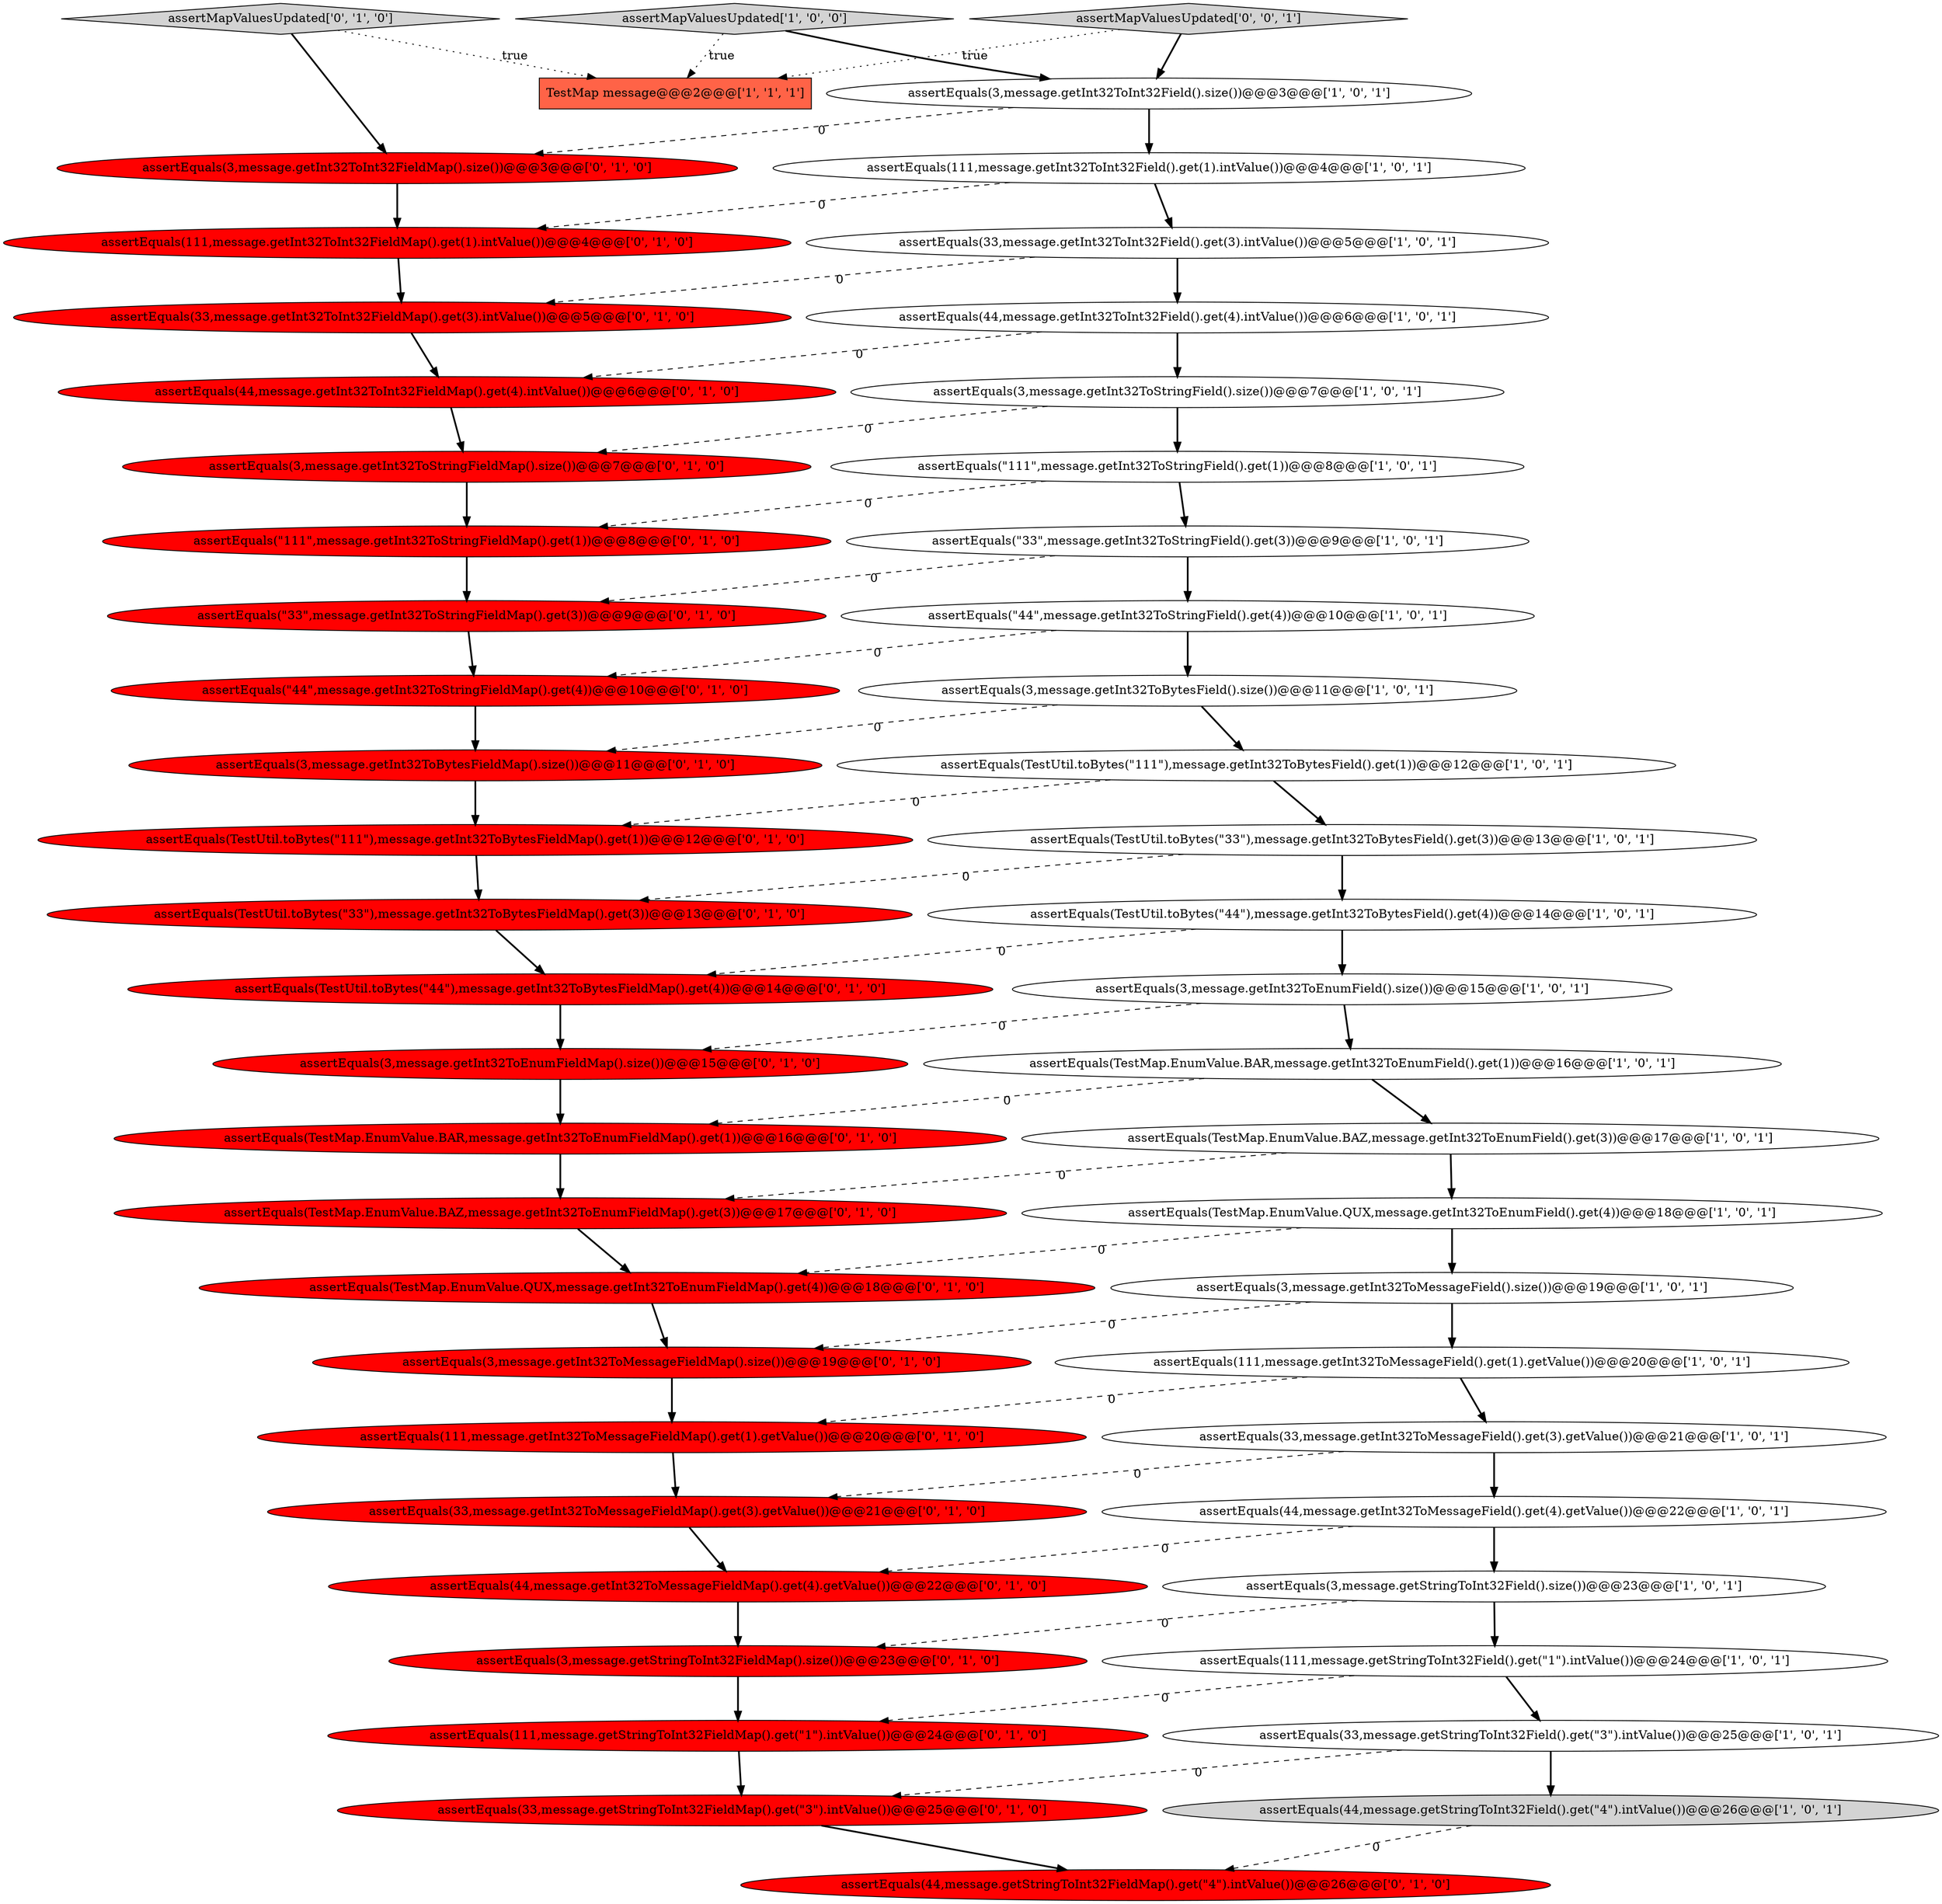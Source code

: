 digraph {
11 [style = filled, label = "assertEquals(3,message.getInt32ToStringField().size())@@@7@@@['1', '0', '1']", fillcolor = white, shape = ellipse image = "AAA0AAABBB1BBB"];
9 [style = filled, label = "assertEquals(TestMap.EnumValue.QUX,message.getInt32ToEnumField().get(4))@@@18@@@['1', '0', '1']", fillcolor = white, shape = ellipse image = "AAA0AAABBB1BBB"];
22 [style = filled, label = "assertEquals(33,message.getInt32ToInt32Field().get(3).intValue())@@@5@@@['1', '0', '1']", fillcolor = white, shape = ellipse image = "AAA0AAABBB1BBB"];
40 [style = filled, label = "assertEquals(3,message.getInt32ToEnumFieldMap().size())@@@15@@@['0', '1', '0']", fillcolor = red, shape = ellipse image = "AAA1AAABBB2BBB"];
47 [style = filled, label = "assertMapValuesUpdated['0', '1', '0']", fillcolor = lightgray, shape = diamond image = "AAA0AAABBB2BBB"];
7 [style = filled, label = "assertEquals(3,message.getInt32ToMessageField().size())@@@19@@@['1', '0', '1']", fillcolor = white, shape = ellipse image = "AAA0AAABBB1BBB"];
0 [style = filled, label = "assertEquals(\"44\",message.getInt32ToStringField().get(4))@@@10@@@['1', '0', '1']", fillcolor = white, shape = ellipse image = "AAA0AAABBB1BBB"];
36 [style = filled, label = "assertEquals(3,message.getInt32ToBytesFieldMap().size())@@@11@@@['0', '1', '0']", fillcolor = red, shape = ellipse image = "AAA1AAABBB2BBB"];
1 [style = filled, label = "assertEquals(3,message.getInt32ToBytesField().size())@@@11@@@['1', '0', '1']", fillcolor = white, shape = ellipse image = "AAA0AAABBB1BBB"];
12 [style = filled, label = "TestMap message@@@2@@@['1', '1', '1']", fillcolor = tomato, shape = box image = "AAA0AAABBB1BBB"];
2 [style = filled, label = "assertEquals(111,message.getStringToInt32Field().get(\"1\").intValue())@@@24@@@['1', '0', '1']", fillcolor = white, shape = ellipse image = "AAA0AAABBB1BBB"];
37 [style = filled, label = "assertEquals(3,message.getStringToInt32FieldMap().size())@@@23@@@['0', '1', '0']", fillcolor = red, shape = ellipse image = "AAA1AAABBB2BBB"];
43 [style = filled, label = "assertEquals(TestUtil.toBytes(\"111\"),message.getInt32ToBytesFieldMap().get(1))@@@12@@@['0', '1', '0']", fillcolor = red, shape = ellipse image = "AAA1AAABBB2BBB"];
34 [style = filled, label = "assertEquals(\"111\",message.getInt32ToStringFieldMap().get(1))@@@8@@@['0', '1', '0']", fillcolor = red, shape = ellipse image = "AAA1AAABBB2BBB"];
6 [style = filled, label = "assertEquals(3,message.getInt32ToInt32Field().size())@@@3@@@['1', '0', '1']", fillcolor = white, shape = ellipse image = "AAA0AAABBB1BBB"];
29 [style = filled, label = "assertEquals(44,message.getInt32ToInt32FieldMap().get(4).intValue())@@@6@@@['0', '1', '0']", fillcolor = red, shape = ellipse image = "AAA1AAABBB2BBB"];
28 [style = filled, label = "assertEquals(33,message.getInt32ToInt32FieldMap().get(3).intValue())@@@5@@@['0', '1', '0']", fillcolor = red, shape = ellipse image = "AAA1AAABBB2BBB"];
31 [style = filled, label = "assertEquals(3,message.getInt32ToMessageFieldMap().size())@@@19@@@['0', '1', '0']", fillcolor = red, shape = ellipse image = "AAA1AAABBB2BBB"];
13 [style = filled, label = "assertEquals(111,message.getInt32ToInt32Field().get(1).intValue())@@@4@@@['1', '0', '1']", fillcolor = white, shape = ellipse image = "AAA0AAABBB1BBB"];
16 [style = filled, label = "assertEquals(3,message.getInt32ToEnumField().size())@@@15@@@['1', '0', '1']", fillcolor = white, shape = ellipse image = "AAA0AAABBB1BBB"];
26 [style = filled, label = "assertEquals(TestMap.EnumValue.QUX,message.getInt32ToEnumFieldMap().get(4))@@@18@@@['0', '1', '0']", fillcolor = red, shape = ellipse image = "AAA1AAABBB2BBB"];
38 [style = filled, label = "assertEquals(33,message.getInt32ToMessageFieldMap().get(3).getValue())@@@21@@@['0', '1', '0']", fillcolor = red, shape = ellipse image = "AAA1AAABBB2BBB"];
32 [style = filled, label = "assertEquals(TestMap.EnumValue.BAZ,message.getInt32ToEnumFieldMap().get(3))@@@17@@@['0', '1', '0']", fillcolor = red, shape = ellipse image = "AAA1AAABBB2BBB"];
30 [style = filled, label = "assertEquals(\"44\",message.getInt32ToStringFieldMap().get(4))@@@10@@@['0', '1', '0']", fillcolor = red, shape = ellipse image = "AAA1AAABBB2BBB"];
15 [style = filled, label = "assertEquals(\"33\",message.getInt32ToStringField().get(3))@@@9@@@['1', '0', '1']", fillcolor = white, shape = ellipse image = "AAA0AAABBB1BBB"];
3 [style = filled, label = "assertEquals(TestMap.EnumValue.BAZ,message.getInt32ToEnumField().get(3))@@@17@@@['1', '0', '1']", fillcolor = white, shape = ellipse image = "AAA0AAABBB1BBB"];
18 [style = filled, label = "assertEquals(\"111\",message.getInt32ToStringField().get(1))@@@8@@@['1', '0', '1']", fillcolor = white, shape = ellipse image = "AAA0AAABBB1BBB"];
5 [style = filled, label = "assertMapValuesUpdated['1', '0', '0']", fillcolor = lightgray, shape = diamond image = "AAA0AAABBB1BBB"];
8 [style = filled, label = "assertEquals(3,message.getStringToInt32Field().size())@@@23@@@['1', '0', '1']", fillcolor = white, shape = ellipse image = "AAA0AAABBB1BBB"];
24 [style = filled, label = "assertEquals(TestUtil.toBytes(\"33\"),message.getInt32ToBytesField().get(3))@@@13@@@['1', '0', '1']", fillcolor = white, shape = ellipse image = "AAA0AAABBB1BBB"];
33 [style = filled, label = "assertEquals(\"33\",message.getInt32ToStringFieldMap().get(3))@@@9@@@['0', '1', '0']", fillcolor = red, shape = ellipse image = "AAA1AAABBB2BBB"];
50 [style = filled, label = "assertEquals(3,message.getInt32ToInt32FieldMap().size())@@@3@@@['0', '1', '0']", fillcolor = red, shape = ellipse image = "AAA1AAABBB2BBB"];
45 [style = filled, label = "assertEquals(111,message.getInt32ToInt32FieldMap().get(1).intValue())@@@4@@@['0', '1', '0']", fillcolor = red, shape = ellipse image = "AAA1AAABBB2BBB"];
35 [style = filled, label = "assertEquals(TestMap.EnumValue.BAR,message.getInt32ToEnumFieldMap().get(1))@@@16@@@['0', '1', '0']", fillcolor = red, shape = ellipse image = "AAA1AAABBB2BBB"];
46 [style = filled, label = "assertEquals(33,message.getStringToInt32FieldMap().get(\"3\").intValue())@@@25@@@['0', '1', '0']", fillcolor = red, shape = ellipse image = "AAA1AAABBB2BBB"];
42 [style = filled, label = "assertEquals(111,message.getStringToInt32FieldMap().get(\"1\").intValue())@@@24@@@['0', '1', '0']", fillcolor = red, shape = ellipse image = "AAA1AAABBB2BBB"];
44 [style = filled, label = "assertEquals(44,message.getStringToInt32FieldMap().get(\"4\").intValue())@@@26@@@['0', '1', '0']", fillcolor = red, shape = ellipse image = "AAA1AAABBB2BBB"];
14 [style = filled, label = "assertEquals(TestMap.EnumValue.BAR,message.getInt32ToEnumField().get(1))@@@16@@@['1', '0', '1']", fillcolor = white, shape = ellipse image = "AAA0AAABBB1BBB"];
41 [style = filled, label = "assertEquals(TestUtil.toBytes(\"33\"),message.getInt32ToBytesFieldMap().get(3))@@@13@@@['0', '1', '0']", fillcolor = red, shape = ellipse image = "AAA1AAABBB2BBB"];
39 [style = filled, label = "assertEquals(111,message.getInt32ToMessageFieldMap().get(1).getValue())@@@20@@@['0', '1', '0']", fillcolor = red, shape = ellipse image = "AAA1AAABBB2BBB"];
27 [style = filled, label = "assertEquals(TestUtil.toBytes(\"44\"),message.getInt32ToBytesFieldMap().get(4))@@@14@@@['0', '1', '0']", fillcolor = red, shape = ellipse image = "AAA1AAABBB2BBB"];
10 [style = filled, label = "assertEquals(TestUtil.toBytes(\"111\"),message.getInt32ToBytesField().get(1))@@@12@@@['1', '0', '1']", fillcolor = white, shape = ellipse image = "AAA0AAABBB1BBB"];
21 [style = filled, label = "assertEquals(44,message.getStringToInt32Field().get(\"4\").intValue())@@@26@@@['1', '0', '1']", fillcolor = lightgray, shape = ellipse image = "AAA0AAABBB1BBB"];
19 [style = filled, label = "assertEquals(111,message.getInt32ToMessageField().get(1).getValue())@@@20@@@['1', '0', '1']", fillcolor = white, shape = ellipse image = "AAA0AAABBB1BBB"];
49 [style = filled, label = "assertEquals(3,message.getInt32ToStringFieldMap().size())@@@7@@@['0', '1', '0']", fillcolor = red, shape = ellipse image = "AAA1AAABBB2BBB"];
17 [style = filled, label = "assertEquals(TestUtil.toBytes(\"44\"),message.getInt32ToBytesField().get(4))@@@14@@@['1', '0', '1']", fillcolor = white, shape = ellipse image = "AAA0AAABBB1BBB"];
51 [style = filled, label = "assertMapValuesUpdated['0', '0', '1']", fillcolor = lightgray, shape = diamond image = "AAA0AAABBB3BBB"];
4 [style = filled, label = "assertEquals(33,message.getInt32ToMessageField().get(3).getValue())@@@21@@@['1', '0', '1']", fillcolor = white, shape = ellipse image = "AAA0AAABBB1BBB"];
25 [style = filled, label = "assertEquals(44,message.getInt32ToInt32Field().get(4).intValue())@@@6@@@['1', '0', '1']", fillcolor = white, shape = ellipse image = "AAA0AAABBB1BBB"];
23 [style = filled, label = "assertEquals(33,message.getStringToInt32Field().get(\"3\").intValue())@@@25@@@['1', '0', '1']", fillcolor = white, shape = ellipse image = "AAA0AAABBB1BBB"];
20 [style = filled, label = "assertEquals(44,message.getInt32ToMessageField().get(4).getValue())@@@22@@@['1', '0', '1']", fillcolor = white, shape = ellipse image = "AAA0AAABBB1BBB"];
48 [style = filled, label = "assertEquals(44,message.getInt32ToMessageFieldMap().get(4).getValue())@@@22@@@['0', '1', '0']", fillcolor = red, shape = ellipse image = "AAA1AAABBB2BBB"];
36->43 [style = bold, label=""];
46->44 [style = bold, label=""];
14->3 [style = bold, label=""];
28->29 [style = bold, label=""];
22->25 [style = bold, label=""];
2->42 [style = dashed, label="0"];
48->37 [style = bold, label=""];
8->37 [style = dashed, label="0"];
24->41 [style = dashed, label="0"];
40->35 [style = bold, label=""];
41->27 [style = bold, label=""];
42->46 [style = bold, label=""];
7->31 [style = dashed, label="0"];
21->44 [style = dashed, label="0"];
4->38 [style = dashed, label="0"];
10->24 [style = bold, label=""];
47->12 [style = dotted, label="true"];
34->33 [style = bold, label=""];
18->15 [style = bold, label=""];
35->32 [style = bold, label=""];
30->36 [style = bold, label=""];
51->12 [style = dotted, label="true"];
51->6 [style = bold, label=""];
20->48 [style = dashed, label="0"];
45->28 [style = bold, label=""];
29->49 [style = bold, label=""];
5->12 [style = dotted, label="true"];
9->7 [style = bold, label=""];
49->34 [style = bold, label=""];
38->48 [style = bold, label=""];
32->26 [style = bold, label=""];
11->18 [style = bold, label=""];
47->50 [style = bold, label=""];
11->49 [style = dashed, label="0"];
3->9 [style = bold, label=""];
2->23 [style = bold, label=""];
13->45 [style = dashed, label="0"];
18->34 [style = dashed, label="0"];
20->8 [style = bold, label=""];
26->31 [style = bold, label=""];
1->36 [style = dashed, label="0"];
5->6 [style = bold, label=""];
8->2 [style = bold, label=""];
23->21 [style = bold, label=""];
22->28 [style = dashed, label="0"];
19->39 [style = dashed, label="0"];
25->11 [style = bold, label=""];
23->46 [style = dashed, label="0"];
0->1 [style = bold, label=""];
6->50 [style = dashed, label="0"];
15->0 [style = bold, label=""];
6->13 [style = bold, label=""];
0->30 [style = dashed, label="0"];
24->17 [style = bold, label=""];
4->20 [style = bold, label=""];
50->45 [style = bold, label=""];
15->33 [style = dashed, label="0"];
33->30 [style = bold, label=""];
39->38 [style = bold, label=""];
25->29 [style = dashed, label="0"];
9->26 [style = dashed, label="0"];
16->14 [style = bold, label=""];
43->41 [style = bold, label=""];
14->35 [style = dashed, label="0"];
27->40 [style = bold, label=""];
10->43 [style = dashed, label="0"];
13->22 [style = bold, label=""];
19->4 [style = bold, label=""];
31->39 [style = bold, label=""];
3->32 [style = dashed, label="0"];
1->10 [style = bold, label=""];
7->19 [style = bold, label=""];
16->40 [style = dashed, label="0"];
37->42 [style = bold, label=""];
17->16 [style = bold, label=""];
17->27 [style = dashed, label="0"];
}
